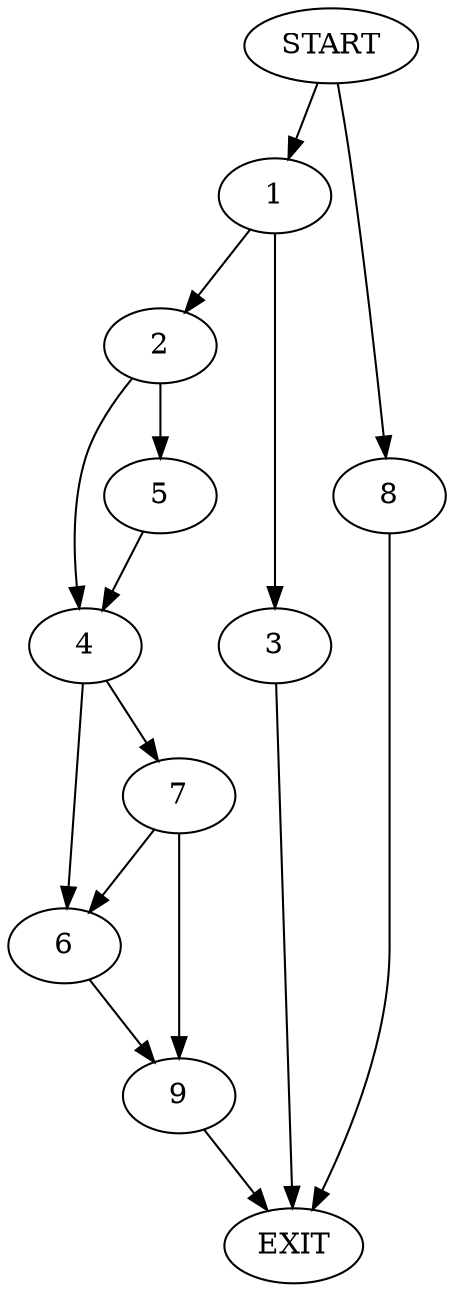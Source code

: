 digraph {
0 [label="START"]
10 [label="EXIT"]
0 -> 1
1 -> 2
1 -> 3
3 -> 10
2 -> 4
2 -> 5
5 -> 4
4 -> 6
4 -> 7
0 -> 8
8 -> 10
6 -> 9
7 -> 6
7 -> 9
9 -> 10
}
